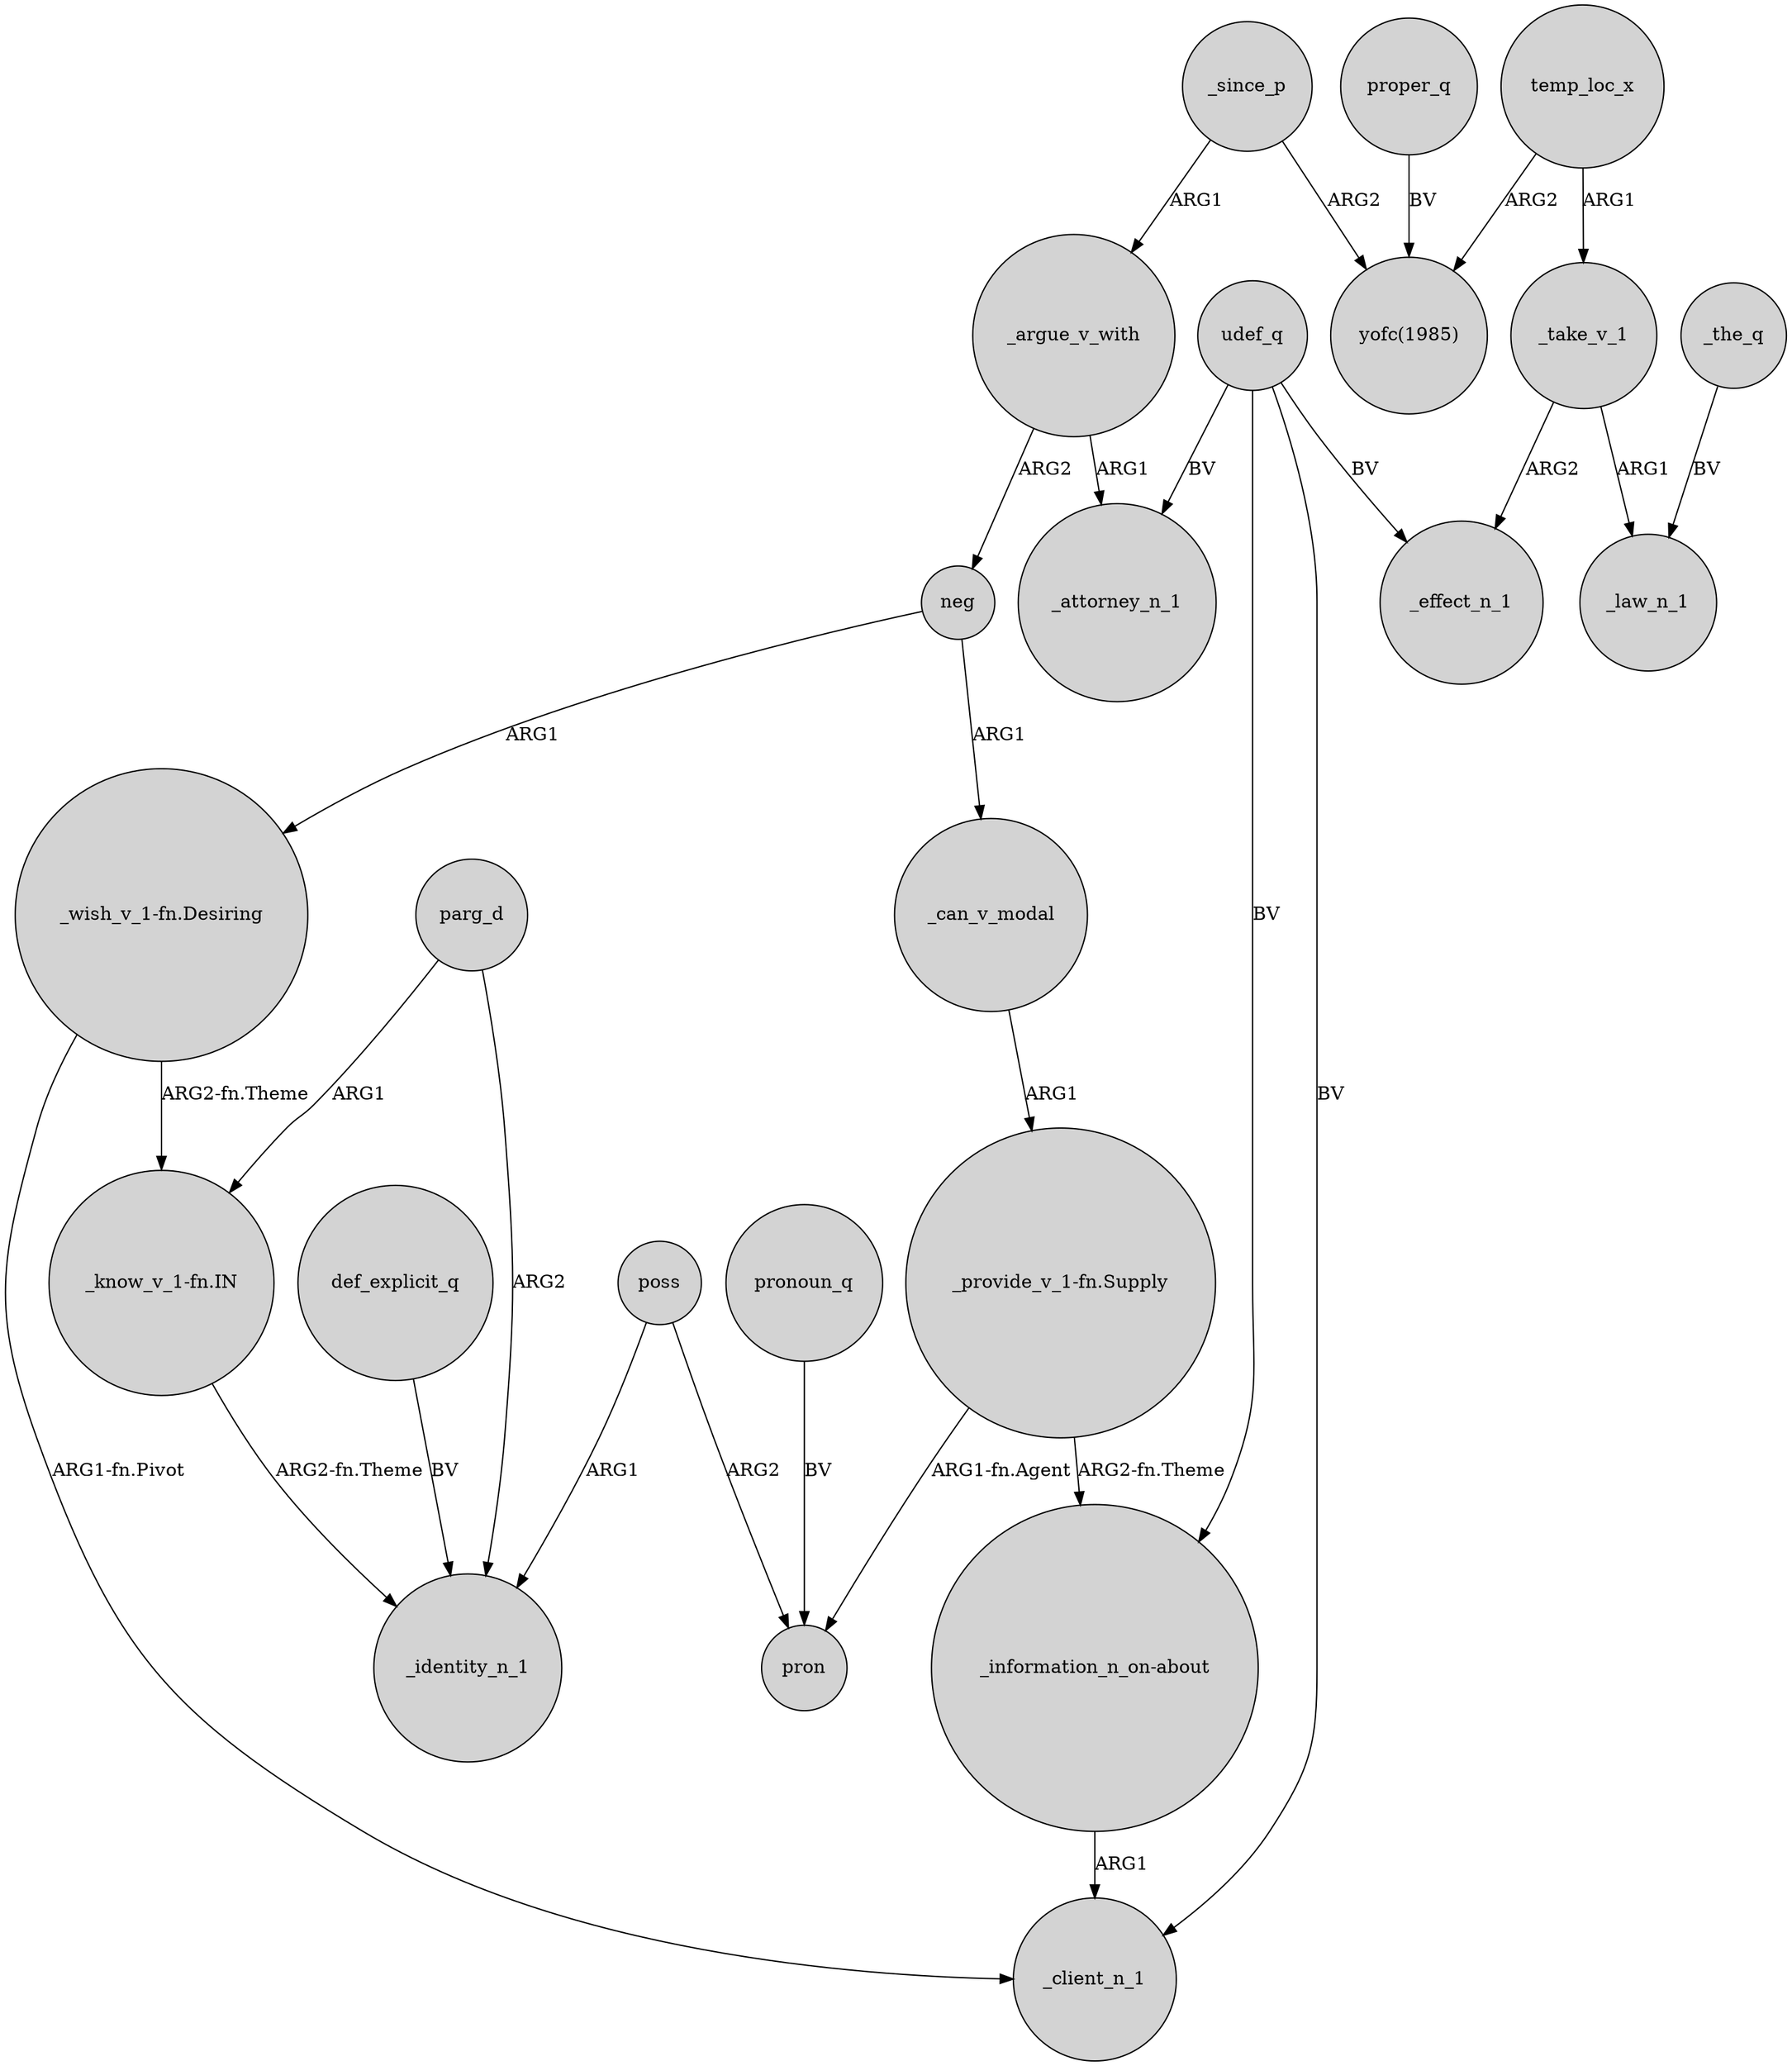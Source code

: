 digraph {
	node [shape=circle style=filled]
	"_wish_v_1-fn.Desiring" -> "_know_v_1-fn.IN" [label="ARG2-fn.Theme"]
	"_provide_v_1-fn.Supply" -> pron [label="ARG1-fn.Agent"]
	neg -> "_wish_v_1-fn.Desiring" [label=ARG1]
	parg_d -> "_know_v_1-fn.IN" [label=ARG1]
	poss -> pron [label=ARG2]
	_can_v_modal -> "_provide_v_1-fn.Supply" [label=ARG1]
	temp_loc_x -> _take_v_1 [label=ARG1]
	_take_v_1 -> _law_n_1 [label=ARG1]
	"_wish_v_1-fn.Desiring" -> _client_n_1 [label="ARG1-fn.Pivot"]
	udef_q -> _effect_n_1 [label=BV]
	parg_d -> _identity_n_1 [label=ARG2]
	udef_q -> "_information_n_on-about" [label=BV]
	_argue_v_with -> neg [label=ARG2]
	"_information_n_on-about" -> _client_n_1 [label=ARG1]
	def_explicit_q -> _identity_n_1 [label=BV]
	"_know_v_1-fn.IN" -> _identity_n_1 [label="ARG2-fn.Theme"]
	pronoun_q -> pron [label=BV]
	_argue_v_with -> _attorney_n_1 [label=ARG1]
	udef_q -> _attorney_n_1 [label=BV]
	poss -> _identity_n_1 [label=ARG1]
	"_provide_v_1-fn.Supply" -> "_information_n_on-about" [label="ARG2-fn.Theme"]
	_since_p -> "yofc(1985)" [label=ARG2]
	_since_p -> _argue_v_with [label=ARG1]
	_the_q -> _law_n_1 [label=BV]
	udef_q -> _client_n_1 [label=BV]
	proper_q -> "yofc(1985)" [label=BV]
	_take_v_1 -> _effect_n_1 [label=ARG2]
	temp_loc_x -> "yofc(1985)" [label=ARG2]
	neg -> _can_v_modal [label=ARG1]
}
